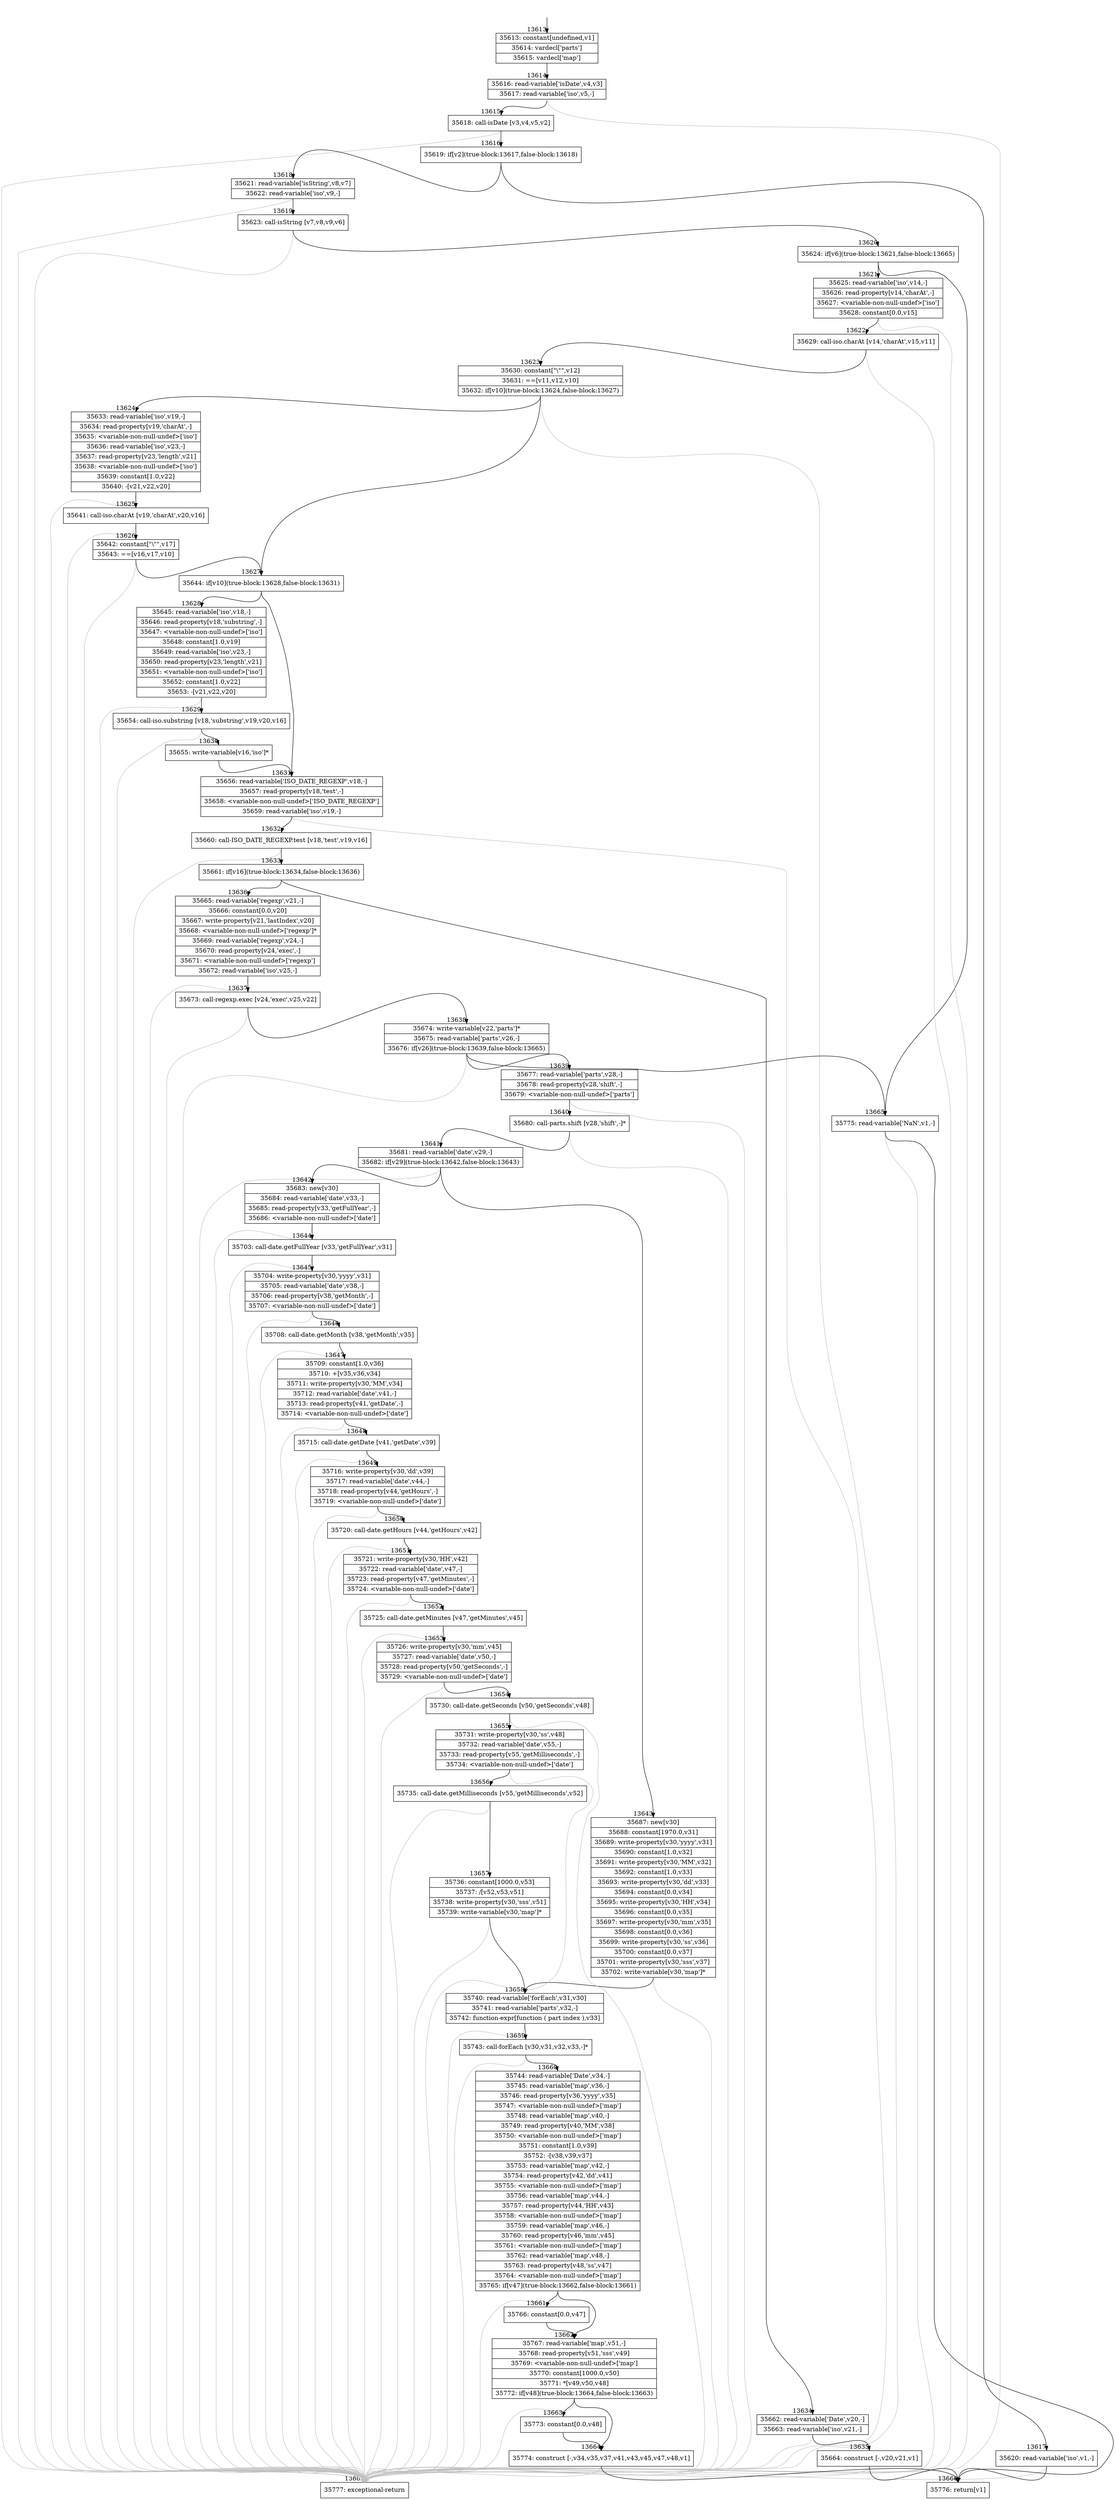 digraph {
rankdir="TD"
BB_entry1065[shape=none,label=""];
BB_entry1065 -> BB13613 [tailport=s, headport=n, headlabel="    13613"]
BB13613 [shape=record label="{35613: constant[undefined,v1]|35614: vardecl['parts']|35615: vardecl['map']}" ] 
BB13613 -> BB13614 [tailport=s, headport=n, headlabel="      13614"]
BB13614 [shape=record label="{35616: read-variable['isDate',v4,v3]|35617: read-variable['iso',v5,-]}" ] 
BB13614 -> BB13615 [tailport=s, headport=n, headlabel="      13615"]
BB13614 -> BB13667 [tailport=s, headport=n, color=gray, headlabel="      13667"]
BB13615 [shape=record label="{35618: call-isDate [v3,v4,v5,v2]}" ] 
BB13615 -> BB13616 [tailport=s, headport=n, headlabel="      13616"]
BB13615 -> BB13667 [tailport=s, headport=n, color=gray]
BB13616 [shape=record label="{35619: if[v2](true-block:13617,false-block:13618)}" ] 
BB13616 -> BB13617 [tailport=s, headport=n, headlabel="      13617"]
BB13616 -> BB13618 [tailport=s, headport=n, headlabel="      13618"]
BB13617 [shape=record label="{35620: read-variable['iso',v1,-]}" ] 
BB13617 -> BB13666 [tailport=s, headport=n, headlabel="      13666"]
BB13617 -> BB13667 [tailport=s, headport=n, color=gray]
BB13618 [shape=record label="{35621: read-variable['isString',v8,v7]|35622: read-variable['iso',v9,-]}" ] 
BB13618 -> BB13619 [tailport=s, headport=n, headlabel="      13619"]
BB13618 -> BB13667 [tailport=s, headport=n, color=gray]
BB13619 [shape=record label="{35623: call-isString [v7,v8,v9,v6]}" ] 
BB13619 -> BB13620 [tailport=s, headport=n, headlabel="      13620"]
BB13619 -> BB13667 [tailport=s, headport=n, color=gray]
BB13620 [shape=record label="{35624: if[v6](true-block:13621,false-block:13665)}" ] 
BB13620 -> BB13621 [tailport=s, headport=n, headlabel="      13621"]
BB13620 -> BB13665 [tailport=s, headport=n, headlabel="      13665"]
BB13621 [shape=record label="{35625: read-variable['iso',v14,-]|35626: read-property[v14,'charAt',-]|35627: \<variable-non-null-undef\>['iso']|35628: constant[0.0,v15]}" ] 
BB13621 -> BB13622 [tailport=s, headport=n, headlabel="      13622"]
BB13621 -> BB13667 [tailport=s, headport=n, color=gray]
BB13622 [shape=record label="{35629: call-iso.charAt [v14,'charAt',v15,v11]}" ] 
BB13622 -> BB13623 [tailport=s, headport=n, headlabel="      13623"]
BB13622 -> BB13667 [tailport=s, headport=n, color=gray]
BB13623 [shape=record label="{35630: constant[\"\\\"\",v12]|35631: ==[v11,v12,v10]|35632: if[v10](true-block:13624,false-block:13627)}" ] 
BB13623 -> BB13627 [tailport=s, headport=n, headlabel="      13627"]
BB13623 -> BB13624 [tailport=s, headport=n, headlabel="      13624"]
BB13623 -> BB13667 [tailport=s, headport=n, color=gray]
BB13624 [shape=record label="{35633: read-variable['iso',v19,-]|35634: read-property[v19,'charAt',-]|35635: \<variable-non-null-undef\>['iso']|35636: read-variable['iso',v23,-]|35637: read-property[v23,'length',v21]|35638: \<variable-non-null-undef\>['iso']|35639: constant[1.0,v22]|35640: -[v21,v22,v20]}" ] 
BB13624 -> BB13625 [tailport=s, headport=n, headlabel="      13625"]
BB13624 -> BB13667 [tailport=s, headport=n, color=gray]
BB13625 [shape=record label="{35641: call-iso.charAt [v19,'charAt',v20,v16]}" ] 
BB13625 -> BB13626 [tailport=s, headport=n, headlabel="      13626"]
BB13625 -> BB13667 [tailport=s, headport=n, color=gray]
BB13626 [shape=record label="{35642: constant[\"\\\"\",v17]|35643: ==[v16,v17,v10]}" ] 
BB13626 -> BB13627 [tailport=s, headport=n]
BB13626 -> BB13667 [tailport=s, headport=n, color=gray]
BB13627 [shape=record label="{35644: if[v10](true-block:13628,false-block:13631)}" ] 
BB13627 -> BB13628 [tailport=s, headport=n, headlabel="      13628"]
BB13627 -> BB13631 [tailport=s, headport=n, headlabel="      13631"]
BB13628 [shape=record label="{35645: read-variable['iso',v18,-]|35646: read-property[v18,'substring',-]|35647: \<variable-non-null-undef\>['iso']|35648: constant[1.0,v19]|35649: read-variable['iso',v23,-]|35650: read-property[v23,'length',v21]|35651: \<variable-non-null-undef\>['iso']|35652: constant[1.0,v22]|35653: -[v21,v22,v20]}" ] 
BB13628 -> BB13629 [tailport=s, headport=n, headlabel="      13629"]
BB13628 -> BB13667 [tailport=s, headport=n, color=gray]
BB13629 [shape=record label="{35654: call-iso.substring [v18,'substring',v19,v20,v16]}" ] 
BB13629 -> BB13630 [tailport=s, headport=n, headlabel="      13630"]
BB13629 -> BB13667 [tailport=s, headport=n, color=gray]
BB13630 [shape=record label="{35655: write-variable[v16,'iso']*}" ] 
BB13630 -> BB13631 [tailport=s, headport=n]
BB13631 [shape=record label="{35656: read-variable['ISO_DATE_REGEXP',v18,-]|35657: read-property[v18,'test',-]|35658: \<variable-non-null-undef\>['ISO_DATE_REGEXP']|35659: read-variable['iso',v19,-]}" ] 
BB13631 -> BB13632 [tailport=s, headport=n, headlabel="      13632"]
BB13631 -> BB13667 [tailport=s, headport=n, color=gray]
BB13632 [shape=record label="{35660: call-ISO_DATE_REGEXP.test [v18,'test',v19,v16]}" ] 
BB13632 -> BB13633 [tailport=s, headport=n, headlabel="      13633"]
BB13632 -> BB13667 [tailport=s, headport=n, color=gray]
BB13633 [shape=record label="{35661: if[v16](true-block:13634,false-block:13636)}" ] 
BB13633 -> BB13634 [tailport=s, headport=n, headlabel="      13634"]
BB13633 -> BB13636 [tailport=s, headport=n, headlabel="      13636"]
BB13634 [shape=record label="{35662: read-variable['Date',v20,-]|35663: read-variable['iso',v21,-]}" ] 
BB13634 -> BB13635 [tailport=s, headport=n, headlabel="      13635"]
BB13634 -> BB13667 [tailport=s, headport=n, color=gray]
BB13635 [shape=record label="{35664: construct [-,v20,v21,v1]}" ] 
BB13635 -> BB13666 [tailport=s, headport=n]
BB13635 -> BB13667 [tailport=s, headport=n, color=gray]
BB13636 [shape=record label="{35665: read-variable['regexp',v21,-]|35666: constant[0.0,v20]|35667: write-property[v21,'lastIndex',v20]|35668: \<variable-non-null-undef\>['regexp']*|35669: read-variable['regexp',v24,-]|35670: read-property[v24,'exec',-]|35671: \<variable-non-null-undef\>['regexp']|35672: read-variable['iso',v25,-]}" ] 
BB13636 -> BB13637 [tailport=s, headport=n, headlabel="      13637"]
BB13636 -> BB13667 [tailport=s, headport=n, color=gray]
BB13637 [shape=record label="{35673: call-regexp.exec [v24,'exec',v25,v22]}" ] 
BB13637 -> BB13638 [tailport=s, headport=n, headlabel="      13638"]
BB13637 -> BB13667 [tailport=s, headport=n, color=gray]
BB13638 [shape=record label="{35674: write-variable[v22,'parts']*|35675: read-variable['parts',v26,-]|35676: if[v26](true-block:13639,false-block:13665)}" ] 
BB13638 -> BB13639 [tailport=s, headport=n, headlabel="      13639"]
BB13638 -> BB13665 [tailport=s, headport=n]
BB13638 -> BB13667 [tailport=s, headport=n, color=gray]
BB13639 [shape=record label="{35677: read-variable['parts',v28,-]|35678: read-property[v28,'shift',-]|35679: \<variable-non-null-undef\>['parts']}" ] 
BB13639 -> BB13640 [tailport=s, headport=n, headlabel="      13640"]
BB13639 -> BB13667 [tailport=s, headport=n, color=gray]
BB13640 [shape=record label="{35680: call-parts.shift [v28,'shift',-]*}" ] 
BB13640 -> BB13641 [tailport=s, headport=n, headlabel="      13641"]
BB13640 -> BB13667 [tailport=s, headport=n, color=gray]
BB13641 [shape=record label="{35681: read-variable['date',v29,-]|35682: if[v29](true-block:13642,false-block:13643)}" ] 
BB13641 -> BB13642 [tailport=s, headport=n, headlabel="      13642"]
BB13641 -> BB13643 [tailport=s, headport=n, headlabel="      13643"]
BB13641 -> BB13667 [tailport=s, headport=n, color=gray]
BB13642 [shape=record label="{35683: new[v30]|35684: read-variable['date',v33,-]|35685: read-property[v33,'getFullYear',-]|35686: \<variable-non-null-undef\>['date']}" ] 
BB13642 -> BB13644 [tailport=s, headport=n, headlabel="      13644"]
BB13642 -> BB13667 [tailport=s, headport=n, color=gray]
BB13643 [shape=record label="{35687: new[v30]|35688: constant[1970.0,v31]|35689: write-property[v30,'yyyy',v31]|35690: constant[1.0,v32]|35691: write-property[v30,'MM',v32]|35692: constant[1.0,v33]|35693: write-property[v30,'dd',v33]|35694: constant[0.0,v34]|35695: write-property[v30,'HH',v34]|35696: constant[0.0,v35]|35697: write-property[v30,'mm',v35]|35698: constant[0.0,v36]|35699: write-property[v30,'ss',v36]|35700: constant[0.0,v37]|35701: write-property[v30,'sss',v37]|35702: write-variable[v30,'map']*}" ] 
BB13643 -> BB13658 [tailport=s, headport=n, headlabel="      13658"]
BB13643 -> BB13667 [tailport=s, headport=n, color=gray]
BB13644 [shape=record label="{35703: call-date.getFullYear [v33,'getFullYear',v31]}" ] 
BB13644 -> BB13645 [tailport=s, headport=n, headlabel="      13645"]
BB13644 -> BB13667 [tailport=s, headport=n, color=gray]
BB13645 [shape=record label="{35704: write-property[v30,'yyyy',v31]|35705: read-variable['date',v38,-]|35706: read-property[v38,'getMonth',-]|35707: \<variable-non-null-undef\>['date']}" ] 
BB13645 -> BB13646 [tailport=s, headport=n, headlabel="      13646"]
BB13645 -> BB13667 [tailport=s, headport=n, color=gray]
BB13646 [shape=record label="{35708: call-date.getMonth [v38,'getMonth',v35]}" ] 
BB13646 -> BB13647 [tailport=s, headport=n, headlabel="      13647"]
BB13646 -> BB13667 [tailport=s, headport=n, color=gray]
BB13647 [shape=record label="{35709: constant[1.0,v36]|35710: +[v35,v36,v34]|35711: write-property[v30,'MM',v34]|35712: read-variable['date',v41,-]|35713: read-property[v41,'getDate',-]|35714: \<variable-non-null-undef\>['date']}" ] 
BB13647 -> BB13648 [tailport=s, headport=n, headlabel="      13648"]
BB13647 -> BB13667 [tailport=s, headport=n, color=gray]
BB13648 [shape=record label="{35715: call-date.getDate [v41,'getDate',v39]}" ] 
BB13648 -> BB13649 [tailport=s, headport=n, headlabel="      13649"]
BB13648 -> BB13667 [tailport=s, headport=n, color=gray]
BB13649 [shape=record label="{35716: write-property[v30,'dd',v39]|35717: read-variable['date',v44,-]|35718: read-property[v44,'getHours',-]|35719: \<variable-non-null-undef\>['date']}" ] 
BB13649 -> BB13650 [tailport=s, headport=n, headlabel="      13650"]
BB13649 -> BB13667 [tailport=s, headport=n, color=gray]
BB13650 [shape=record label="{35720: call-date.getHours [v44,'getHours',v42]}" ] 
BB13650 -> BB13651 [tailport=s, headport=n, headlabel="      13651"]
BB13650 -> BB13667 [tailport=s, headport=n, color=gray]
BB13651 [shape=record label="{35721: write-property[v30,'HH',v42]|35722: read-variable['date',v47,-]|35723: read-property[v47,'getMinutes',-]|35724: \<variable-non-null-undef\>['date']}" ] 
BB13651 -> BB13652 [tailport=s, headport=n, headlabel="      13652"]
BB13651 -> BB13667 [tailport=s, headport=n, color=gray]
BB13652 [shape=record label="{35725: call-date.getMinutes [v47,'getMinutes',v45]}" ] 
BB13652 -> BB13653 [tailport=s, headport=n, headlabel="      13653"]
BB13652 -> BB13667 [tailport=s, headport=n, color=gray]
BB13653 [shape=record label="{35726: write-property[v30,'mm',v45]|35727: read-variable['date',v50,-]|35728: read-property[v50,'getSeconds',-]|35729: \<variable-non-null-undef\>['date']}" ] 
BB13653 -> BB13654 [tailport=s, headport=n, headlabel="      13654"]
BB13653 -> BB13667 [tailport=s, headport=n, color=gray]
BB13654 [shape=record label="{35730: call-date.getSeconds [v50,'getSeconds',v48]}" ] 
BB13654 -> BB13655 [tailport=s, headport=n, headlabel="      13655"]
BB13654 -> BB13667 [tailport=s, headport=n, color=gray]
BB13655 [shape=record label="{35731: write-property[v30,'ss',v48]|35732: read-variable['date',v55,-]|35733: read-property[v55,'getMilliseconds',-]|35734: \<variable-non-null-undef\>['date']}" ] 
BB13655 -> BB13656 [tailport=s, headport=n, headlabel="      13656"]
BB13655 -> BB13667 [tailport=s, headport=n, color=gray]
BB13656 [shape=record label="{35735: call-date.getMilliseconds [v55,'getMilliseconds',v52]}" ] 
BB13656 -> BB13657 [tailport=s, headport=n, headlabel="      13657"]
BB13656 -> BB13667 [tailport=s, headport=n, color=gray]
BB13657 [shape=record label="{35736: constant[1000.0,v53]|35737: /[v52,v53,v51]|35738: write-property[v30,'sss',v51]|35739: write-variable[v30,'map']*}" ] 
BB13657 -> BB13658 [tailport=s, headport=n]
BB13657 -> BB13667 [tailport=s, headport=n, color=gray]
BB13658 [shape=record label="{35740: read-variable['forEach',v31,v30]|35741: read-variable['parts',v32,-]|35742: function-expr[function ( part index ),v33]}" ] 
BB13658 -> BB13659 [tailport=s, headport=n, headlabel="      13659"]
BB13658 -> BB13667 [tailport=s, headport=n, color=gray]
BB13659 [shape=record label="{35743: call-forEach [v30,v31,v32,v33,-]*}" ] 
BB13659 -> BB13660 [tailport=s, headport=n, headlabel="      13660"]
BB13659 -> BB13667 [tailport=s, headport=n, color=gray]
BB13660 [shape=record label="{35744: read-variable['Date',v34,-]|35745: read-variable['map',v36,-]|35746: read-property[v36,'yyyy',v35]|35747: \<variable-non-null-undef\>['map']|35748: read-variable['map',v40,-]|35749: read-property[v40,'MM',v38]|35750: \<variable-non-null-undef\>['map']|35751: constant[1.0,v39]|35752: -[v38,v39,v37]|35753: read-variable['map',v42,-]|35754: read-property[v42,'dd',v41]|35755: \<variable-non-null-undef\>['map']|35756: read-variable['map',v44,-]|35757: read-property[v44,'HH',v43]|35758: \<variable-non-null-undef\>['map']|35759: read-variable['map',v46,-]|35760: read-property[v46,'mm',v45]|35761: \<variable-non-null-undef\>['map']|35762: read-variable['map',v48,-]|35763: read-property[v48,'ss',v47]|35764: \<variable-non-null-undef\>['map']|35765: if[v47](true-block:13662,false-block:13661)}" ] 
BB13660 -> BB13662 [tailport=s, headport=n, headlabel="      13662"]
BB13660 -> BB13661 [tailport=s, headport=n, headlabel="      13661"]
BB13660 -> BB13667 [tailport=s, headport=n, color=gray]
BB13661 [shape=record label="{35766: constant[0.0,v47]}" ] 
BB13661 -> BB13662 [tailport=s, headport=n]
BB13662 [shape=record label="{35767: read-variable['map',v51,-]|35768: read-property[v51,'sss',v49]|35769: \<variable-non-null-undef\>['map']|35770: constant[1000.0,v50]|35771: *[v49,v50,v48]|35772: if[v48](true-block:13664,false-block:13663)}" ] 
BB13662 -> BB13664 [tailport=s, headport=n, headlabel="      13664"]
BB13662 -> BB13663 [tailport=s, headport=n, headlabel="      13663"]
BB13662 -> BB13667 [tailport=s, headport=n, color=gray]
BB13663 [shape=record label="{35773: constant[0.0,v48]}" ] 
BB13663 -> BB13664 [tailport=s, headport=n]
BB13664 [shape=record label="{35774: construct [-,v34,v35,v37,v41,v43,v45,v47,v48,v1]}" ] 
BB13664 -> BB13666 [tailport=s, headport=n]
BB13664 -> BB13667 [tailport=s, headport=n, color=gray]
BB13665 [shape=record label="{35775: read-variable['NaN',v1,-]}" ] 
BB13665 -> BB13666 [tailport=s, headport=n]
BB13665 -> BB13667 [tailport=s, headport=n, color=gray]
BB13666 [shape=record label="{35776: return[v1]}" ] 
BB13667 [shape=record label="{35777: exceptional-return}" ] 
//#$~ 21588
}
